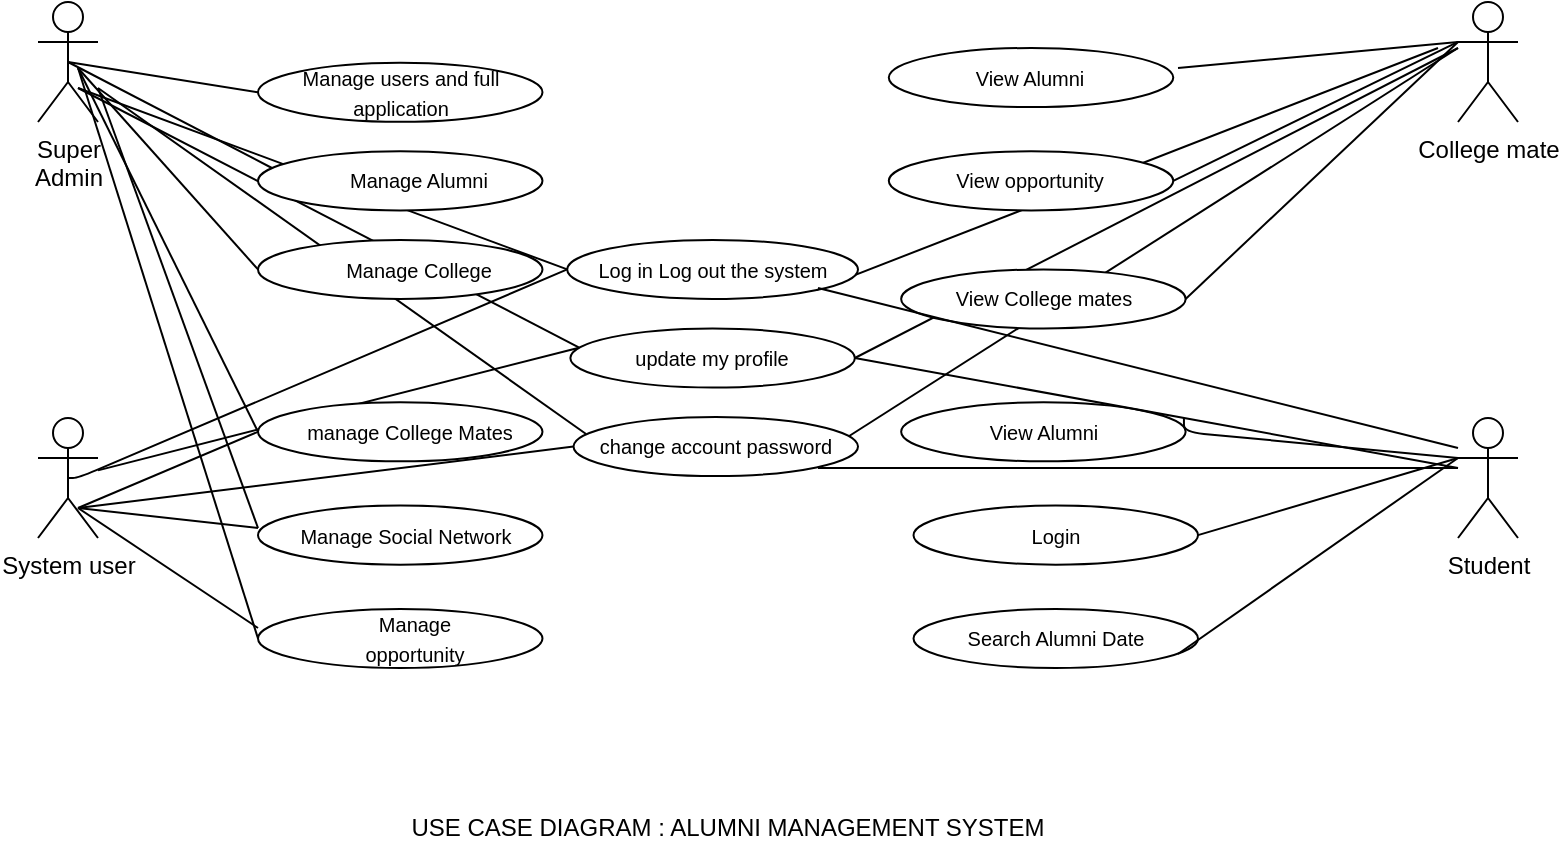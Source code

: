 <mxfile version="12.8.1" type="google"><diagram id="YODF8XP88k_X_EMo7k8J" name="Page-1"><mxGraphModel dx="1891" dy="464" grid="1" gridSize="10" guides="1" tooltips="1" connect="1" arrows="1" fold="1" page="1" pageScale="1" pageWidth="850" pageHeight="1100" math="0" shadow="0"><root><mxCell id="0"/><mxCell id="1" parent="0"/><mxCell id="3ZBB4CLSf4wt9Yv4T-nn-50" value="" style="endArrow=none;html=1;" edge="1" parent="1" source="3ZBB4CLSf4wt9Yv4T-nn-36"><mxGeometry width="50" height="50" relative="1" as="geometry"><mxPoint x="80" y="380" as="sourcePoint"/><mxPoint x="290" y="260" as="targetPoint"/></mxGeometry></mxCell><mxCell id="3ZBB4CLSf4wt9Yv4T-nn-77" value="" style="endArrow=none;html=1;exitX=0.044;exitY=0.287;exitDx=0;exitDy=0;exitPerimeter=0;" edge="1" parent="1" source="3ZBB4CLSf4wt9Yv4T-nn-5"><mxGeometry width="50" height="50" relative="1" as="geometry"><mxPoint x="290" y="300" as="sourcePoint"/><mxPoint x="50" y="130" as="targetPoint"/></mxGeometry></mxCell><mxCell id="3ZBB4CLSf4wt9Yv4T-nn-75" value="" style="endArrow=none;html=1;entryX=0.048;entryY=0.365;entryDx=0;entryDy=0;entryPerimeter=0;" edge="1" parent="1" target="3ZBB4CLSf4wt9Yv4T-nn-6"><mxGeometry width="50" height="50" relative="1" as="geometry"><mxPoint x="40" y="130" as="sourcePoint"/><mxPoint x="90" y="80" as="targetPoint"/></mxGeometry></mxCell><mxCell id="3ZBB4CLSf4wt9Yv4T-nn-70" value="" style="endArrow=none;html=1;exitX=0;exitY=0.5;exitDx=0;exitDy=0;" edge="1" parent="1" source="3ZBB4CLSf4wt9Yv4T-nn-7"><mxGeometry width="50" height="50" relative="1" as="geometry"><mxPoint x="440" y="290" as="sourcePoint"/><mxPoint x="40" y="130" as="targetPoint"/></mxGeometry></mxCell><mxCell id="3ZBB4CLSf4wt9Yv4T-nn-65" value="" style="endArrow=none;html=1;exitX=0.958;exitY=0.355;exitDx=0;exitDy=0;exitPerimeter=0;" edge="1" parent="1" source="3ZBB4CLSf4wt9Yv4T-nn-5"><mxGeometry width="50" height="50" relative="1" as="geometry"><mxPoint x="648" y="280" as="sourcePoint"/><mxPoint x="730" y="110" as="targetPoint"/></mxGeometry></mxCell><mxCell id="3ZBB4CLSf4wt9Yv4T-nn-64" value="" style="endArrow=none;html=1;exitX=1;exitY=0.5;exitDx=0;exitDy=0;fontStyle=1" edge="1" parent="1" source="3ZBB4CLSf4wt9Yv4T-nn-6"><mxGeometry width="50" height="50" relative="1" as="geometry"><mxPoint x="638" y="270" as="sourcePoint"/><mxPoint x="730" y="110" as="targetPoint"/></mxGeometry></mxCell><mxCell id="3ZBB4CLSf4wt9Yv4T-nn-63" value="" style="endArrow=none;html=1;exitX=1;exitY=1;exitDx=0;exitDy=0;" edge="1" parent="1" source="3ZBB4CLSf4wt9Yv4T-nn-7"><mxGeometry width="50" height="50" relative="1" as="geometry"><mxPoint x="570" y="200" as="sourcePoint"/><mxPoint x="720" y="110" as="targetPoint"/></mxGeometry></mxCell><mxCell id="3ZBB4CLSf4wt9Yv4T-nn-25" value="" style="group" vertex="1" connectable="0" parent="1"><mxGeometry x="130" y="110" width="470" height="310" as="geometry"/></mxCell><mxCell id="3ZBB4CLSf4wt9Yv4T-nn-2" value="" style="ellipse;whiteSpace=wrap;html=1;" vertex="1" parent="3ZBB4CLSf4wt9Yv4T-nn-25"><mxGeometry y="51.667" width="142.237" height="29.524" as="geometry"/></mxCell><mxCell id="3ZBB4CLSf4wt9Yv4T-nn-3" value="" style="ellipse;whiteSpace=wrap;html=1;" vertex="1" parent="3ZBB4CLSf4wt9Yv4T-nn-25"><mxGeometry y="7.381" width="142.237" height="29.524" as="geometry"/></mxCell><mxCell id="3ZBB4CLSf4wt9Yv4T-nn-4" value="" style="ellipse;whiteSpace=wrap;html=1;" vertex="1" parent="3ZBB4CLSf4wt9Yv4T-nn-25"><mxGeometry y="95.952" width="142.237" height="29.524" as="geometry"/></mxCell><mxCell id="3ZBB4CLSf4wt9Yv4T-nn-5" value="&lt;font style=&quot;font-size: 10px&quot;&gt;change account password&lt;/font&gt;" style="ellipse;whiteSpace=wrap;html=1;" vertex="1" parent="3ZBB4CLSf4wt9Yv4T-nn-25"><mxGeometry x="157.765" y="184.523" width="142.237" height="29.524" as="geometry"/></mxCell><mxCell id="3ZBB4CLSf4wt9Yv4T-nn-6" value="&lt;font style=&quot;font-size: 10px&quot;&gt;update my profile&lt;/font&gt;" style="ellipse;whiteSpace=wrap;html=1;" vertex="1" parent="3ZBB4CLSf4wt9Yv4T-nn-25"><mxGeometry x="156.185" y="140.238" width="142.237" height="29.524" as="geometry"/></mxCell><mxCell id="3ZBB4CLSf4wt9Yv4T-nn-7" value="&lt;font style=&quot;font-size: 10px&quot;&gt;Log in Log out the system&lt;/font&gt;" style="ellipse;whiteSpace=wrap;html=1;" vertex="1" parent="3ZBB4CLSf4wt9Yv4T-nn-25"><mxGeometry x="154.61" y="95.95" width="145.39" height="29.52" as="geometry"/></mxCell><mxCell id="3ZBB4CLSf4wt9Yv4T-nn-8" value="&lt;font style=&quot;font-size: 10px&quot;&gt;Search Alumni Date&lt;/font&gt;" style="ellipse;whiteSpace=wrap;html=1;" vertex="1" parent="3ZBB4CLSf4wt9Yv4T-nn-25"><mxGeometry x="327.763" y="280.476" width="142.237" height="29.524" as="geometry"/></mxCell><mxCell id="3ZBB4CLSf4wt9Yv4T-nn-9" value="&lt;font style=&quot;font-size: 10px&quot;&gt;Login&lt;/font&gt;" style="ellipse;whiteSpace=wrap;html=1;" vertex="1" parent="3ZBB4CLSf4wt9Yv4T-nn-25"><mxGeometry x="327.763" y="228.81" width="142.237" height="29.524" as="geometry"/></mxCell><mxCell id="3ZBB4CLSf4wt9Yv4T-nn-10" value="&lt;font style=&quot;font-size: 10px&quot;&gt;View Alumni&lt;/font&gt;" style="ellipse;whiteSpace=wrap;html=1;" vertex="1" parent="3ZBB4CLSf4wt9Yv4T-nn-25"><mxGeometry x="321.579" y="177.143" width="142.237" height="29.524" as="geometry"/></mxCell><mxCell id="3ZBB4CLSf4wt9Yv4T-nn-11" value="" style="ellipse;whiteSpace=wrap;html=1;" vertex="1" parent="3ZBB4CLSf4wt9Yv4T-nn-25"><mxGeometry y="280.476" width="142.237" height="29.524" as="geometry"/></mxCell><mxCell id="3ZBB4CLSf4wt9Yv4T-nn-12" value="" style="ellipse;whiteSpace=wrap;html=1;" vertex="1" parent="3ZBB4CLSf4wt9Yv4T-nn-25"><mxGeometry y="228.81" width="142.237" height="29.524" as="geometry"/></mxCell><mxCell id="3ZBB4CLSf4wt9Yv4T-nn-13" value="" style="ellipse;whiteSpace=wrap;html=1;" vertex="1" parent="3ZBB4CLSf4wt9Yv4T-nn-25"><mxGeometry y="177.143" width="142.237" height="29.524" as="geometry"/></mxCell><mxCell id="3ZBB4CLSf4wt9Yv4T-nn-14" value="&lt;font style=&quot;font-size: 10px&quot;&gt;View College mates&lt;/font&gt;" style="ellipse;whiteSpace=wrap;html=1;" vertex="1" parent="3ZBB4CLSf4wt9Yv4T-nn-25"><mxGeometry x="321.579" y="110.714" width="142.237" height="29.524" as="geometry"/></mxCell><mxCell id="3ZBB4CLSf4wt9Yv4T-nn-15" value="&lt;font style=&quot;font-size: 10px&quot;&gt;View opportunity&lt;/font&gt;" style="ellipse;whiteSpace=wrap;html=1;" vertex="1" parent="3ZBB4CLSf4wt9Yv4T-nn-25"><mxGeometry x="315.395" y="51.667" width="142.237" height="29.524" as="geometry"/></mxCell><mxCell id="3ZBB4CLSf4wt9Yv4T-nn-16" value="&lt;font style=&quot;font-size: 10px&quot;&gt;View Alumni&lt;/font&gt;" style="ellipse;whiteSpace=wrap;html=1;" vertex="1" parent="3ZBB4CLSf4wt9Yv4T-nn-25"><mxGeometry x="315.395" width="142.237" height="29.524" as="geometry"/></mxCell><mxCell id="3ZBB4CLSf4wt9Yv4T-nn-17" value="&lt;font style=&quot;font-size: 10px&quot;&gt;Manage users and full application&lt;/font&gt;" style="text;html=1;strokeColor=none;fillColor=none;align=center;verticalAlign=middle;whiteSpace=wrap;rounded=0;" vertex="1" parent="3ZBB4CLSf4wt9Yv4T-nn-25"><mxGeometry x="11.58" y="14.76" width="119.08" height="14.76" as="geometry"/></mxCell><mxCell id="3ZBB4CLSf4wt9Yv4T-nn-19" value="&lt;font style=&quot;font-size: 10px&quot;&gt;Manage Alumni&lt;/font&gt;" style="text;html=1;strokeColor=none;fillColor=none;align=center;verticalAlign=middle;whiteSpace=wrap;rounded=0;" vertex="1" parent="3ZBB4CLSf4wt9Yv4T-nn-25"><mxGeometry x="30.92" y="59.05" width="99.08" height="14.76" as="geometry"/></mxCell><mxCell id="3ZBB4CLSf4wt9Yv4T-nn-20" value="&lt;font style=&quot;font-size: 10px&quot;&gt;Manage College&lt;/font&gt;" style="text;html=1;strokeColor=none;fillColor=none;align=center;verticalAlign=middle;whiteSpace=wrap;rounded=0;" vertex="1" parent="3ZBB4CLSf4wt9Yv4T-nn-25"><mxGeometry x="30.92" y="103.33" width="99.08" height="14.76" as="geometry"/></mxCell><mxCell id="3ZBB4CLSf4wt9Yv4T-nn-22" value="&lt;font style=&quot;font-size: 10px&quot;&gt;manage College Mates&lt;/font&gt;" style="text;html=1;strokeColor=none;fillColor=none;align=center;verticalAlign=middle;whiteSpace=wrap;rounded=0;" vertex="1" parent="3ZBB4CLSf4wt9Yv4T-nn-25"><mxGeometry x="21.58" y="184.52" width="108.42" height="14.76" as="geometry"/></mxCell><mxCell id="3ZBB4CLSf4wt9Yv4T-nn-23" value="&lt;font style=&quot;font-size: 10px&quot;&gt;Manage Social Network&lt;/font&gt;" style="text;html=1;strokeColor=none;fillColor=none;align=center;verticalAlign=middle;whiteSpace=wrap;rounded=0;" vertex="1" parent="3ZBB4CLSf4wt9Yv4T-nn-25"><mxGeometry x="18.42" y="236.19" width="111.58" height="14.76" as="geometry"/></mxCell><mxCell id="3ZBB4CLSf4wt9Yv4T-nn-24" value="&lt;font style=&quot;font-size: 10px&quot;&gt;Manage opportunity&lt;/font&gt;" style="text;html=1;strokeColor=none;fillColor=none;align=center;verticalAlign=middle;whiteSpace=wrap;rounded=0;" vertex="1" parent="3ZBB4CLSf4wt9Yv4T-nn-25"><mxGeometry x="37.11" y="287.86" width="82.89" height="14.76" as="geometry"/></mxCell><mxCell id="3ZBB4CLSf4wt9Yv4T-nn-27" value="&lt;div&gt;Super &lt;br&gt;&lt;/div&gt;&lt;div&gt;Admin&lt;br&gt;&lt;/div&gt;" style="shape=umlActor;verticalLabelPosition=bottom;labelBackgroundColor=#ffffff;verticalAlign=top;html=1;outlineConnect=0;" vertex="1" parent="1"><mxGeometry x="20" y="87" width="30" height="60" as="geometry"/></mxCell><mxCell id="3ZBB4CLSf4wt9Yv4T-nn-28" value="" style="endArrow=none;html=1;exitX=0.5;exitY=0.5;exitDx=0;exitDy=0;exitPerimeter=0;entryX=0;entryY=0.5;entryDx=0;entryDy=0;" edge="1" parent="1" source="3ZBB4CLSf4wt9Yv4T-nn-27" target="3ZBB4CLSf4wt9Yv4T-nn-3"><mxGeometry width="50" height="50" relative="1" as="geometry"><mxPoint x="190" y="280" as="sourcePoint"/><mxPoint x="240" y="230" as="targetPoint"/></mxGeometry></mxCell><mxCell id="3ZBB4CLSf4wt9Yv4T-nn-29" value="" style="endArrow=none;html=1;exitX=0.5;exitY=0.5;exitDx=0;exitDy=0;exitPerimeter=0;entryX=0.049;entryY=0.282;entryDx=0;entryDy=0;entryPerimeter=0;" edge="1" parent="1" source="3ZBB4CLSf4wt9Yv4T-nn-27" target="3ZBB4CLSf4wt9Yv4T-nn-2"><mxGeometry width="50" height="50" relative="1" as="geometry"><mxPoint x="45" y="127" as="sourcePoint"/><mxPoint x="140.0" y="142.143" as="targetPoint"/></mxGeometry></mxCell><mxCell id="3ZBB4CLSf4wt9Yv4T-nn-30" value="" style="endArrow=none;html=1;entryX=0;entryY=0.5;entryDx=0;entryDy=0;" edge="1" parent="1" target="3ZBB4CLSf4wt9Yv4T-nn-4"><mxGeometry width="50" height="50" relative="1" as="geometry"><mxPoint x="40" y="120" as="sourcePoint"/><mxPoint x="150.0" y="152.143" as="targetPoint"/></mxGeometry></mxCell><mxCell id="3ZBB4CLSf4wt9Yv4T-nn-31" value="" style="endArrow=none;html=1;entryX=0;entryY=0.5;entryDx=0;entryDy=0;" edge="1" parent="1" target="3ZBB4CLSf4wt9Yv4T-nn-13"><mxGeometry width="50" height="50" relative="1" as="geometry"><mxPoint x="40" y="120" as="sourcePoint"/><mxPoint x="160.0" y="162.143" as="targetPoint"/></mxGeometry></mxCell><mxCell id="3ZBB4CLSf4wt9Yv4T-nn-32" value="" style="endArrow=none;html=1;" edge="1" parent="1"><mxGeometry width="50" height="50" relative="1" as="geometry"><mxPoint x="50" y="130" as="sourcePoint"/><mxPoint x="130" y="350" as="targetPoint"/></mxGeometry></mxCell><mxCell id="3ZBB4CLSf4wt9Yv4T-nn-33" value="" style="endArrow=none;html=1;entryX=0;entryY=0.5;entryDx=0;entryDy=0;" edge="1" parent="1" target="3ZBB4CLSf4wt9Yv4T-nn-11"><mxGeometry width="50" height="50" relative="1" as="geometry"><mxPoint x="40" y="120" as="sourcePoint"/><mxPoint x="150.0" y="321.905" as="targetPoint"/></mxGeometry></mxCell><mxCell id="3ZBB4CLSf4wt9Yv4T-nn-36" value="&lt;div&gt;System user&lt;/div&gt;&lt;div&gt;&lt;br&gt;&lt;/div&gt;" style="shape=umlActor;verticalLabelPosition=bottom;labelBackgroundColor=#ffffff;verticalAlign=top;html=1;outlineConnect=0;" vertex="1" parent="1"><mxGeometry x="20" y="295" width="30" height="60" as="geometry"/></mxCell><mxCell id="3ZBB4CLSf4wt9Yv4T-nn-46" value="" style="endArrow=none;html=1;entryX=0;entryY=0.5;entryDx=0;entryDy=0;" edge="1" parent="1" target="3ZBB4CLSf4wt9Yv4T-nn-13"><mxGeometry width="50" height="50" relative="1" as="geometry"><mxPoint x="40" y="340" as="sourcePoint"/><mxPoint x="90" y="290" as="targetPoint"/></mxGeometry></mxCell><mxCell id="3ZBB4CLSf4wt9Yv4T-nn-47" value="" style="endArrow=none;html=1;" edge="1" parent="1"><mxGeometry width="50" height="50" relative="1" as="geometry"><mxPoint x="40" y="340" as="sourcePoint"/><mxPoint x="130" y="350" as="targetPoint"/></mxGeometry></mxCell><mxCell id="3ZBB4CLSf4wt9Yv4T-nn-48" value="" style="endArrow=none;html=1;" edge="1" parent="1"><mxGeometry width="50" height="50" relative="1" as="geometry"><mxPoint x="40" y="340" as="sourcePoint"/><mxPoint x="130" y="400" as="targetPoint"/></mxGeometry></mxCell><mxCell id="3ZBB4CLSf4wt9Yv4T-nn-49" value="" style="endArrow=none;html=1;entryX=0;entryY=0.5;entryDx=0;entryDy=0;exitX=0.5;exitY=0.5;exitDx=0;exitDy=0;exitPerimeter=0;" edge="1" parent="1" source="3ZBB4CLSf4wt9Yv4T-nn-36" target="3ZBB4CLSf4wt9Yv4T-nn-7"><mxGeometry width="50" height="50" relative="1" as="geometry"><mxPoint x="70" y="370" as="sourcePoint"/><mxPoint x="160.0" y="331.905" as="targetPoint"/><Array as="points"><mxPoint x="40" y="325"/></Array></mxGeometry></mxCell><mxCell id="3ZBB4CLSf4wt9Yv4T-nn-51" value="" style="endArrow=none;html=1;entryX=0;entryY=0.5;entryDx=0;entryDy=0;" edge="1" parent="1" target="3ZBB4CLSf4wt9Yv4T-nn-5"><mxGeometry width="50" height="50" relative="1" as="geometry"><mxPoint x="40" y="340" as="sourcePoint"/><mxPoint x="240" y="230" as="targetPoint"/></mxGeometry></mxCell><mxCell id="3ZBB4CLSf4wt9Yv4T-nn-53" value="College mate" style="shape=umlActor;verticalLabelPosition=bottom;labelBackgroundColor=#ffffff;verticalAlign=top;html=1;outlineConnect=0;" vertex="1" parent="1"><mxGeometry x="730" y="87" width="30" height="60" as="geometry"/></mxCell><mxCell id="3ZBB4CLSf4wt9Yv4T-nn-54" value="Student" style="shape=umlActor;verticalLabelPosition=bottom;labelBackgroundColor=#ffffff;verticalAlign=top;html=1;outlineConnect=0;" vertex="1" parent="1"><mxGeometry x="730" y="295" width="30" height="60" as="geometry"/></mxCell><mxCell id="3ZBB4CLSf4wt9Yv4T-nn-57" value="" style="endArrow=none;html=1;entryX=0;entryY=0.333;entryDx=0;entryDy=0;entryPerimeter=0;" edge="1" parent="1" target="3ZBB4CLSf4wt9Yv4T-nn-53"><mxGeometry width="50" height="50" relative="1" as="geometry"><mxPoint x="590" y="120" as="sourcePoint"/><mxPoint x="540" y="220" as="targetPoint"/></mxGeometry></mxCell><mxCell id="3ZBB4CLSf4wt9Yv4T-nn-58" value="" style="endArrow=none;html=1;entryX=0;entryY=0.333;entryDx=0;entryDy=0;entryPerimeter=0;exitX=1;exitY=0.5;exitDx=0;exitDy=0;" edge="1" parent="1" source="3ZBB4CLSf4wt9Yv4T-nn-15" target="3ZBB4CLSf4wt9Yv4T-nn-53"><mxGeometry width="50" height="50" relative="1" as="geometry"><mxPoint x="600" y="130" as="sourcePoint"/><mxPoint x="740" y="117" as="targetPoint"/></mxGeometry></mxCell><mxCell id="3ZBB4CLSf4wt9Yv4T-nn-59" value="" style="endArrow=none;html=1;entryX=0;entryY=0.333;entryDx=0;entryDy=0;entryPerimeter=0;exitX=1;exitY=0.5;exitDx=0;exitDy=0;" edge="1" parent="1" source="3ZBB4CLSf4wt9Yv4T-nn-14" target="3ZBB4CLSf4wt9Yv4T-nn-53"><mxGeometry width="50" height="50" relative="1" as="geometry"><mxPoint x="598" y="230" as="sourcePoint"/><mxPoint x="740" y="117" as="targetPoint"/></mxGeometry></mxCell><mxCell id="3ZBB4CLSf4wt9Yv4T-nn-60" value="" style="endArrow=none;html=1;entryX=0;entryY=0.333;entryDx=0;entryDy=0;entryPerimeter=0;exitX=0.994;exitY=0.266;exitDx=0;exitDy=0;exitPerimeter=0;" edge="1" parent="1" source="3ZBB4CLSf4wt9Yv4T-nn-10" target="3ZBB4CLSf4wt9Yv4T-nn-54"><mxGeometry width="50" height="50" relative="1" as="geometry"><mxPoint x="608" y="240" as="sourcePoint"/><mxPoint x="740" y="117" as="targetPoint"/><Array as="points"><mxPoint x="593" y="302"/></Array></mxGeometry></mxCell><mxCell id="3ZBB4CLSf4wt9Yv4T-nn-61" value="" style="endArrow=none;html=1;entryX=0;entryY=0.333;entryDx=0;entryDy=0;entryPerimeter=0;exitX=1;exitY=0.5;exitDx=0;exitDy=0;" edge="1" parent="1" source="3ZBB4CLSf4wt9Yv4T-nn-9" target="3ZBB4CLSf4wt9Yv4T-nn-54"><mxGeometry width="50" height="50" relative="1" as="geometry"><mxPoint x="610" y="350" as="sourcePoint"/><mxPoint x="720" y="320" as="targetPoint"/></mxGeometry></mxCell><mxCell id="3ZBB4CLSf4wt9Yv4T-nn-62" value="" style="endArrow=none;html=1;entryX=0;entryY=0.333;entryDx=0;entryDy=0;entryPerimeter=0;" edge="1" parent="1" target="3ZBB4CLSf4wt9Yv4T-nn-54"><mxGeometry width="50" height="50" relative="1" as="geometry"><mxPoint x="590" y="413" as="sourcePoint"/><mxPoint x="722" y="290" as="targetPoint"/></mxGeometry></mxCell><mxCell id="3ZBB4CLSf4wt9Yv4T-nn-66" value="" style="endArrow=none;html=1;entryX=1;entryY=0.5;entryDx=0;entryDy=0;" edge="1" parent="1" target="3ZBB4CLSf4wt9Yv4T-nn-6"><mxGeometry width="50" height="50" relative="1" as="geometry"><mxPoint x="730" y="320" as="sourcePoint"/><mxPoint x="540" y="220" as="targetPoint"/></mxGeometry></mxCell><mxCell id="3ZBB4CLSf4wt9Yv4T-nn-68" value="" style="endArrow=none;html=1;" edge="1" parent="1"><mxGeometry width="50" height="50" relative="1" as="geometry"><mxPoint x="410" y="230" as="sourcePoint"/><mxPoint x="730" y="310" as="targetPoint"/></mxGeometry></mxCell><mxCell id="3ZBB4CLSf4wt9Yv4T-nn-69" value="" style="endArrow=none;html=1;" edge="1" parent="1"><mxGeometry width="50" height="50" relative="1" as="geometry"><mxPoint x="410" y="320" as="sourcePoint"/><mxPoint x="730" y="320" as="targetPoint"/></mxGeometry></mxCell><mxCell id="3ZBB4CLSf4wt9Yv4T-nn-78" value="USE CASE DIAGRAM : ALUMNI MANAGEMENT SYSTEM" style="text;html=1;strokeColor=none;fillColor=none;align=center;verticalAlign=middle;whiteSpace=wrap;rounded=0;" vertex="1" parent="1"><mxGeometry x="165" y="490" width="400" height="20" as="geometry"/></mxCell></root></mxGraphModel></diagram></mxfile>